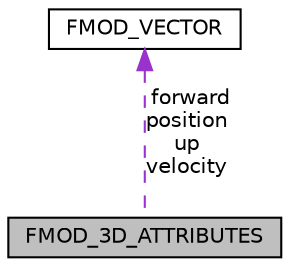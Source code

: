 digraph "FMOD_3D_ATTRIBUTES"
{
  edge [fontname="Helvetica",fontsize="10",labelfontname="Helvetica",labelfontsize="10"];
  node [fontname="Helvetica",fontsize="10",shape=record];
  Node1 [label="FMOD_3D_ATTRIBUTES",height=0.2,width=0.4,color="black", fillcolor="grey75", style="filled", fontcolor="black"];
  Node2 -> Node1 [dir="back",color="darkorchid3",fontsize="10",style="dashed",label=" forward\nposition\nup\nvelocity" ,fontname="Helvetica"];
  Node2 [label="FMOD_VECTOR",height=0.2,width=0.4,color="black", fillcolor="white", style="filled",URL="$struct_f_m_o_d___v_e_c_t_o_r.html"];
}
